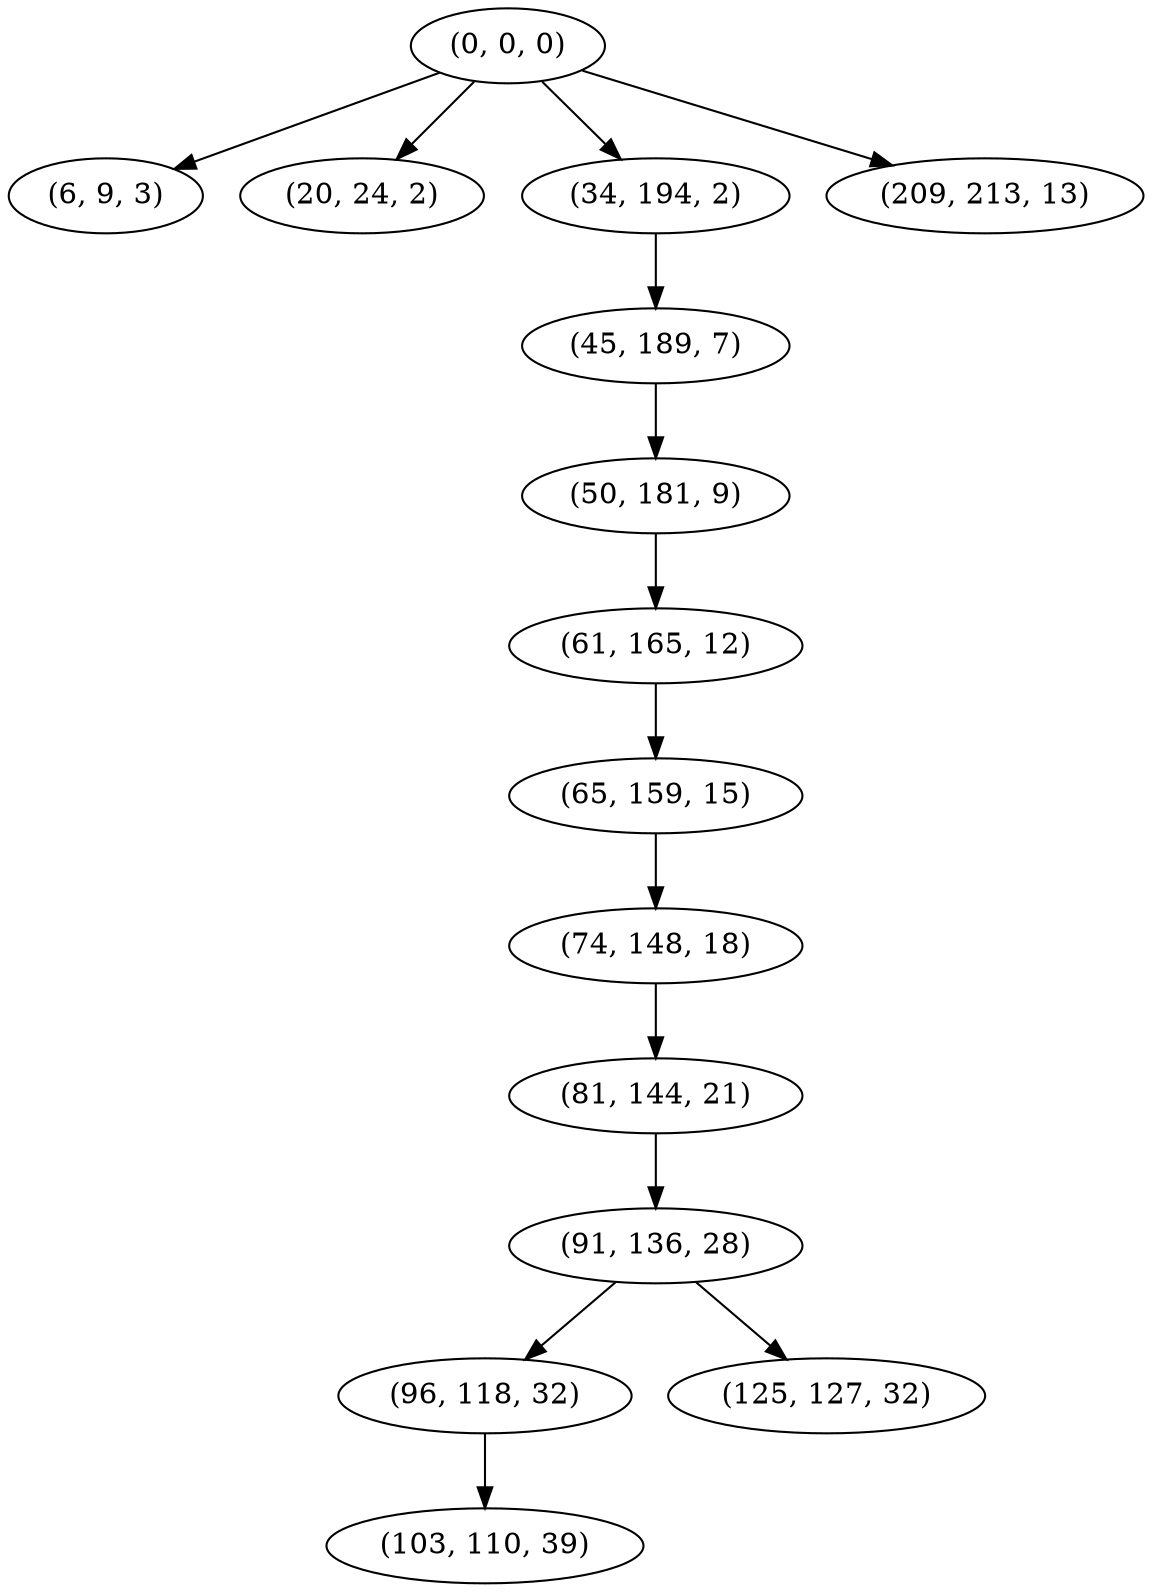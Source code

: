 digraph tree {
    "(0, 0, 0)";
    "(6, 9, 3)";
    "(20, 24, 2)";
    "(34, 194, 2)";
    "(45, 189, 7)";
    "(50, 181, 9)";
    "(61, 165, 12)";
    "(65, 159, 15)";
    "(74, 148, 18)";
    "(81, 144, 21)";
    "(91, 136, 28)";
    "(96, 118, 32)";
    "(103, 110, 39)";
    "(125, 127, 32)";
    "(209, 213, 13)";
    "(0, 0, 0)" -> "(6, 9, 3)";
    "(0, 0, 0)" -> "(20, 24, 2)";
    "(0, 0, 0)" -> "(34, 194, 2)";
    "(0, 0, 0)" -> "(209, 213, 13)";
    "(34, 194, 2)" -> "(45, 189, 7)";
    "(45, 189, 7)" -> "(50, 181, 9)";
    "(50, 181, 9)" -> "(61, 165, 12)";
    "(61, 165, 12)" -> "(65, 159, 15)";
    "(65, 159, 15)" -> "(74, 148, 18)";
    "(74, 148, 18)" -> "(81, 144, 21)";
    "(81, 144, 21)" -> "(91, 136, 28)";
    "(91, 136, 28)" -> "(96, 118, 32)";
    "(91, 136, 28)" -> "(125, 127, 32)";
    "(96, 118, 32)" -> "(103, 110, 39)";
}
